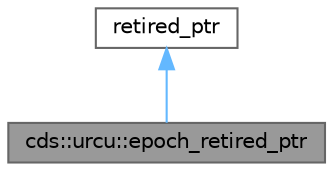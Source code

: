 digraph "cds::urcu::epoch_retired_ptr"
{
 // LATEX_PDF_SIZE
  bgcolor="transparent";
  edge [fontname=Helvetica,fontsize=10,labelfontname=Helvetica,labelfontsize=10];
  node [fontname=Helvetica,fontsize=10,shape=box,height=0.2,width=0.4];
  Node1 [id="Node000001",label="cds::urcu::epoch_retired_ptr",height=0.2,width=0.4,color="gray40", fillcolor="grey60", style="filled", fontcolor="black",tooltip="Epoch-based retired ptr"];
  Node2 -> Node1 [id="edge1_Node000001_Node000002",dir="back",color="steelblue1",style="solid",tooltip=" "];
  Node2 [id="Node000002",label="retired_ptr",height=0.2,width=0.4,color="gray40", fillcolor="white", style="filled",tooltip=" "];
}
